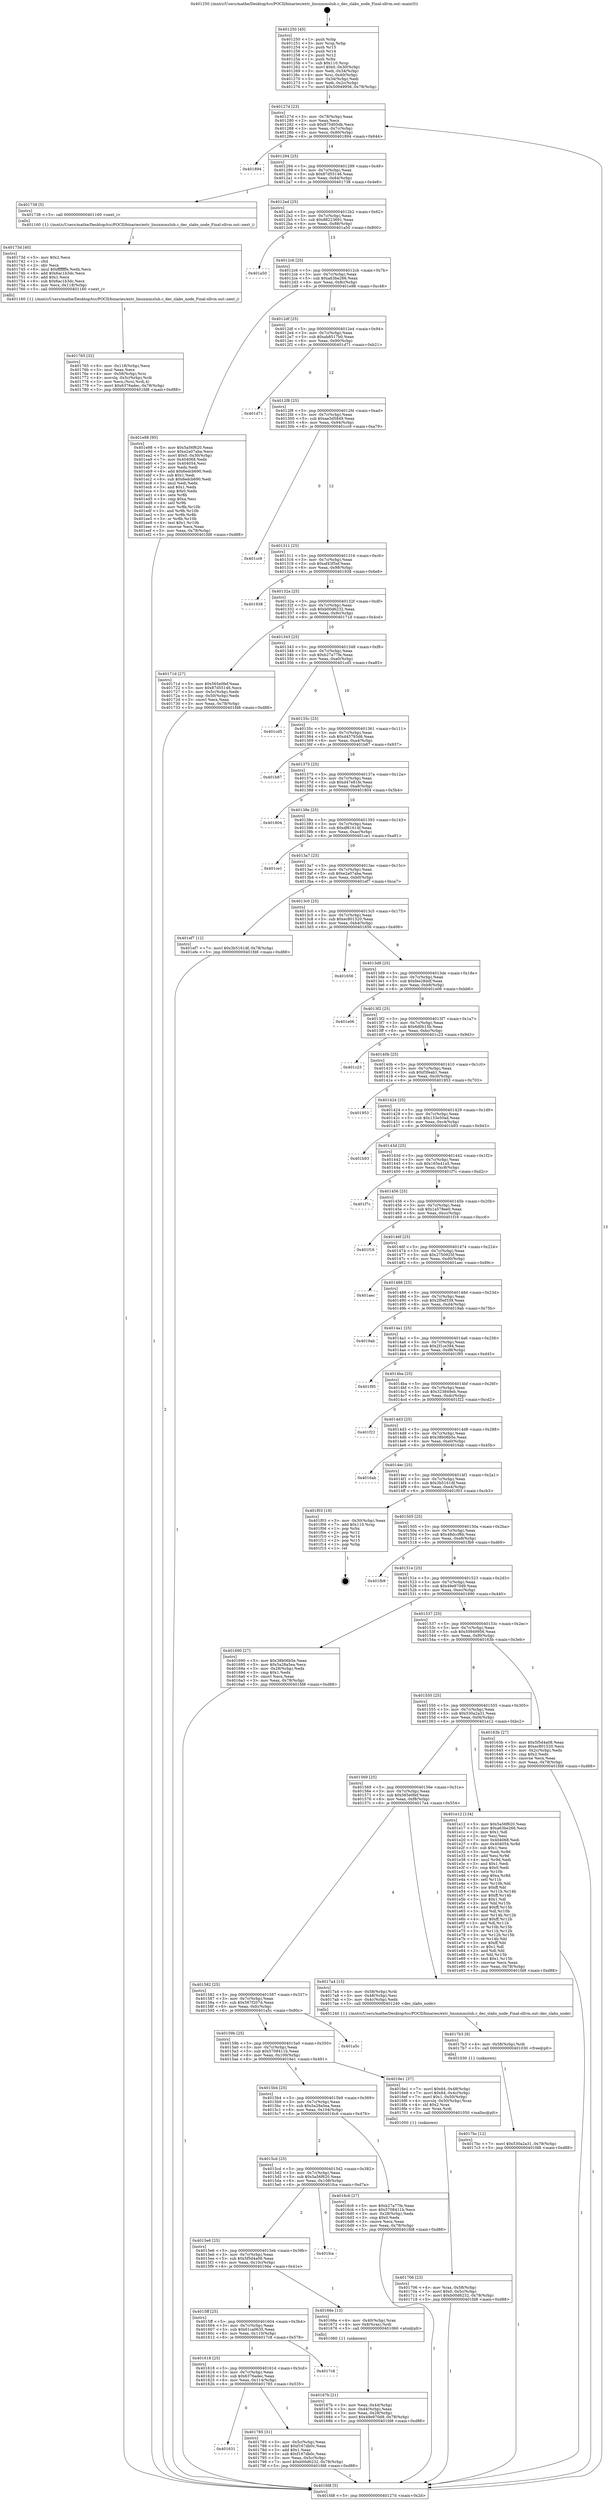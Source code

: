 digraph "0x401250" {
  label = "0x401250 (/mnt/c/Users/mathe/Desktop/tcc/POCII/binaries/extr_linuxmmslub.c_dec_slabs_node_Final-ollvm.out::main(0))"
  labelloc = "t"
  node[shape=record]

  Entry [label="",width=0.3,height=0.3,shape=circle,fillcolor=black,style=filled]
  "0x40127d" [label="{
     0x40127d [23]\l
     | [instrs]\l
     &nbsp;&nbsp;0x40127d \<+3\>: mov -0x78(%rbp),%eax\l
     &nbsp;&nbsp;0x401280 \<+2\>: mov %eax,%ecx\l
     &nbsp;&nbsp;0x401282 \<+6\>: sub $0x875d05db,%ecx\l
     &nbsp;&nbsp;0x401288 \<+3\>: mov %eax,-0x7c(%rbp)\l
     &nbsp;&nbsp;0x40128b \<+3\>: mov %ecx,-0x80(%rbp)\l
     &nbsp;&nbsp;0x40128e \<+6\>: je 0000000000401894 \<main+0x644\>\l
  }"]
  "0x401894" [label="{
     0x401894\l
  }", style=dashed]
  "0x401294" [label="{
     0x401294 [25]\l
     | [instrs]\l
     &nbsp;&nbsp;0x401294 \<+5\>: jmp 0000000000401299 \<main+0x49\>\l
     &nbsp;&nbsp;0x401299 \<+3\>: mov -0x7c(%rbp),%eax\l
     &nbsp;&nbsp;0x40129c \<+5\>: sub $0x87d55146,%eax\l
     &nbsp;&nbsp;0x4012a1 \<+6\>: mov %eax,-0x84(%rbp)\l
     &nbsp;&nbsp;0x4012a7 \<+6\>: je 0000000000401738 \<main+0x4e8\>\l
  }"]
  Exit [label="",width=0.3,height=0.3,shape=circle,fillcolor=black,style=filled,peripheries=2]
  "0x401738" [label="{
     0x401738 [5]\l
     | [instrs]\l
     &nbsp;&nbsp;0x401738 \<+5\>: call 0000000000401160 \<next_i\>\l
     | [calls]\l
     &nbsp;&nbsp;0x401160 \{1\} (/mnt/c/Users/mathe/Desktop/tcc/POCII/binaries/extr_linuxmmslub.c_dec_slabs_node_Final-ollvm.out::next_i)\l
  }"]
  "0x4012ad" [label="{
     0x4012ad [25]\l
     | [instrs]\l
     &nbsp;&nbsp;0x4012ad \<+5\>: jmp 00000000004012b2 \<main+0x62\>\l
     &nbsp;&nbsp;0x4012b2 \<+3\>: mov -0x7c(%rbp),%eax\l
     &nbsp;&nbsp;0x4012b5 \<+5\>: sub $0x88223691,%eax\l
     &nbsp;&nbsp;0x4012ba \<+6\>: mov %eax,-0x88(%rbp)\l
     &nbsp;&nbsp;0x4012c0 \<+6\>: je 0000000000401a50 \<main+0x800\>\l
  }"]
  "0x4017bc" [label="{
     0x4017bc [12]\l
     | [instrs]\l
     &nbsp;&nbsp;0x4017bc \<+7\>: movl $0x530a2a31,-0x78(%rbp)\l
     &nbsp;&nbsp;0x4017c3 \<+5\>: jmp 0000000000401fd8 \<main+0xd88\>\l
  }"]
  "0x401a50" [label="{
     0x401a50\l
  }", style=dashed]
  "0x4012c6" [label="{
     0x4012c6 [25]\l
     | [instrs]\l
     &nbsp;&nbsp;0x4012c6 \<+5\>: jmp 00000000004012cb \<main+0x7b\>\l
     &nbsp;&nbsp;0x4012cb \<+3\>: mov -0x7c(%rbp),%eax\l
     &nbsp;&nbsp;0x4012ce \<+5\>: sub $0xa63be266,%eax\l
     &nbsp;&nbsp;0x4012d3 \<+6\>: mov %eax,-0x8c(%rbp)\l
     &nbsp;&nbsp;0x4012d9 \<+6\>: je 0000000000401e98 \<main+0xc48\>\l
  }"]
  "0x4017b3" [label="{
     0x4017b3 [9]\l
     | [instrs]\l
     &nbsp;&nbsp;0x4017b3 \<+4\>: mov -0x58(%rbp),%rdi\l
     &nbsp;&nbsp;0x4017b7 \<+5\>: call 0000000000401030 \<free@plt\>\l
     | [calls]\l
     &nbsp;&nbsp;0x401030 \{1\} (unknown)\l
  }"]
  "0x401e98" [label="{
     0x401e98 [95]\l
     | [instrs]\l
     &nbsp;&nbsp;0x401e98 \<+5\>: mov $0x5a56f620,%eax\l
     &nbsp;&nbsp;0x401e9d \<+5\>: mov $0xe2a07aba,%ecx\l
     &nbsp;&nbsp;0x401ea2 \<+7\>: movl $0x0,-0x30(%rbp)\l
     &nbsp;&nbsp;0x401ea9 \<+7\>: mov 0x404068,%edx\l
     &nbsp;&nbsp;0x401eb0 \<+7\>: mov 0x404054,%esi\l
     &nbsp;&nbsp;0x401eb7 \<+2\>: mov %edx,%edi\l
     &nbsp;&nbsp;0x401eb9 \<+6\>: add $0x6edcb690,%edi\l
     &nbsp;&nbsp;0x401ebf \<+3\>: sub $0x1,%edi\l
     &nbsp;&nbsp;0x401ec2 \<+6\>: sub $0x6edcb690,%edi\l
     &nbsp;&nbsp;0x401ec8 \<+3\>: imul %edi,%edx\l
     &nbsp;&nbsp;0x401ecb \<+3\>: and $0x1,%edx\l
     &nbsp;&nbsp;0x401ece \<+3\>: cmp $0x0,%edx\l
     &nbsp;&nbsp;0x401ed1 \<+4\>: sete %r8b\l
     &nbsp;&nbsp;0x401ed5 \<+3\>: cmp $0xa,%esi\l
     &nbsp;&nbsp;0x401ed8 \<+4\>: setl %r9b\l
     &nbsp;&nbsp;0x401edc \<+3\>: mov %r8b,%r10b\l
     &nbsp;&nbsp;0x401edf \<+3\>: and %r9b,%r10b\l
     &nbsp;&nbsp;0x401ee2 \<+3\>: xor %r9b,%r8b\l
     &nbsp;&nbsp;0x401ee5 \<+3\>: or %r8b,%r10b\l
     &nbsp;&nbsp;0x401ee8 \<+4\>: test $0x1,%r10b\l
     &nbsp;&nbsp;0x401eec \<+3\>: cmovne %ecx,%eax\l
     &nbsp;&nbsp;0x401eef \<+3\>: mov %eax,-0x78(%rbp)\l
     &nbsp;&nbsp;0x401ef2 \<+5\>: jmp 0000000000401fd8 \<main+0xd88\>\l
  }"]
  "0x4012df" [label="{
     0x4012df [25]\l
     | [instrs]\l
     &nbsp;&nbsp;0x4012df \<+5\>: jmp 00000000004012e4 \<main+0x94\>\l
     &nbsp;&nbsp;0x4012e4 \<+3\>: mov -0x7c(%rbp),%eax\l
     &nbsp;&nbsp;0x4012e7 \<+5\>: sub $0xab8517b0,%eax\l
     &nbsp;&nbsp;0x4012ec \<+6\>: mov %eax,-0x90(%rbp)\l
     &nbsp;&nbsp;0x4012f2 \<+6\>: je 0000000000401d71 \<main+0xb21\>\l
  }"]
  "0x401631" [label="{
     0x401631\l
  }", style=dashed]
  "0x401d71" [label="{
     0x401d71\l
  }", style=dashed]
  "0x4012f8" [label="{
     0x4012f8 [25]\l
     | [instrs]\l
     &nbsp;&nbsp;0x4012f8 \<+5\>: jmp 00000000004012fd \<main+0xad\>\l
     &nbsp;&nbsp;0x4012fd \<+3\>: mov -0x7c(%rbp),%eax\l
     &nbsp;&nbsp;0x401300 \<+5\>: sub $0xae3d5849,%eax\l
     &nbsp;&nbsp;0x401305 \<+6\>: mov %eax,-0x94(%rbp)\l
     &nbsp;&nbsp;0x40130b \<+6\>: je 0000000000401cc9 \<main+0xa79\>\l
  }"]
  "0x401785" [label="{
     0x401785 [31]\l
     | [instrs]\l
     &nbsp;&nbsp;0x401785 \<+3\>: mov -0x5c(%rbp),%eax\l
     &nbsp;&nbsp;0x401788 \<+5\>: add $0xf167db0c,%eax\l
     &nbsp;&nbsp;0x40178d \<+3\>: add $0x1,%eax\l
     &nbsp;&nbsp;0x401790 \<+5\>: sub $0xf167db0c,%eax\l
     &nbsp;&nbsp;0x401795 \<+3\>: mov %eax,-0x5c(%rbp)\l
     &nbsp;&nbsp;0x401798 \<+7\>: movl $0xb00d6232,-0x78(%rbp)\l
     &nbsp;&nbsp;0x40179f \<+5\>: jmp 0000000000401fd8 \<main+0xd88\>\l
  }"]
  "0x401cc9" [label="{
     0x401cc9\l
  }", style=dashed]
  "0x401311" [label="{
     0x401311 [25]\l
     | [instrs]\l
     &nbsp;&nbsp;0x401311 \<+5\>: jmp 0000000000401316 \<main+0xc6\>\l
     &nbsp;&nbsp;0x401316 \<+3\>: mov -0x7c(%rbp),%eax\l
     &nbsp;&nbsp;0x401319 \<+5\>: sub $0xaf43f5ef,%eax\l
     &nbsp;&nbsp;0x40131e \<+6\>: mov %eax,-0x98(%rbp)\l
     &nbsp;&nbsp;0x401324 \<+6\>: je 0000000000401938 \<main+0x6e8\>\l
  }"]
  "0x401618" [label="{
     0x401618 [25]\l
     | [instrs]\l
     &nbsp;&nbsp;0x401618 \<+5\>: jmp 000000000040161d \<main+0x3cd\>\l
     &nbsp;&nbsp;0x40161d \<+3\>: mov -0x7c(%rbp),%eax\l
     &nbsp;&nbsp;0x401620 \<+5\>: sub $0x6376adec,%eax\l
     &nbsp;&nbsp;0x401625 \<+6\>: mov %eax,-0x114(%rbp)\l
     &nbsp;&nbsp;0x40162b \<+6\>: je 0000000000401785 \<main+0x535\>\l
  }"]
  "0x401938" [label="{
     0x401938\l
  }", style=dashed]
  "0x40132a" [label="{
     0x40132a [25]\l
     | [instrs]\l
     &nbsp;&nbsp;0x40132a \<+5\>: jmp 000000000040132f \<main+0xdf\>\l
     &nbsp;&nbsp;0x40132f \<+3\>: mov -0x7c(%rbp),%eax\l
     &nbsp;&nbsp;0x401332 \<+5\>: sub $0xb00d6232,%eax\l
     &nbsp;&nbsp;0x401337 \<+6\>: mov %eax,-0x9c(%rbp)\l
     &nbsp;&nbsp;0x40133d \<+6\>: je 000000000040171d \<main+0x4cd\>\l
  }"]
  "0x4017c8" [label="{
     0x4017c8\l
  }", style=dashed]
  "0x40171d" [label="{
     0x40171d [27]\l
     | [instrs]\l
     &nbsp;&nbsp;0x40171d \<+5\>: mov $0x565e0fef,%eax\l
     &nbsp;&nbsp;0x401722 \<+5\>: mov $0x87d55146,%ecx\l
     &nbsp;&nbsp;0x401727 \<+3\>: mov -0x5c(%rbp),%edx\l
     &nbsp;&nbsp;0x40172a \<+3\>: cmp -0x50(%rbp),%edx\l
     &nbsp;&nbsp;0x40172d \<+3\>: cmovl %ecx,%eax\l
     &nbsp;&nbsp;0x401730 \<+3\>: mov %eax,-0x78(%rbp)\l
     &nbsp;&nbsp;0x401733 \<+5\>: jmp 0000000000401fd8 \<main+0xd88\>\l
  }"]
  "0x401343" [label="{
     0x401343 [25]\l
     | [instrs]\l
     &nbsp;&nbsp;0x401343 \<+5\>: jmp 0000000000401348 \<main+0xf8\>\l
     &nbsp;&nbsp;0x401348 \<+3\>: mov -0x7c(%rbp),%eax\l
     &nbsp;&nbsp;0x40134b \<+5\>: sub $0xb27a77fe,%eax\l
     &nbsp;&nbsp;0x401350 \<+6\>: mov %eax,-0xa0(%rbp)\l
     &nbsp;&nbsp;0x401356 \<+6\>: je 0000000000401cd5 \<main+0xa85\>\l
  }"]
  "0x401765" [label="{
     0x401765 [32]\l
     | [instrs]\l
     &nbsp;&nbsp;0x401765 \<+6\>: mov -0x118(%rbp),%ecx\l
     &nbsp;&nbsp;0x40176b \<+3\>: imul %eax,%ecx\l
     &nbsp;&nbsp;0x40176e \<+4\>: mov -0x58(%rbp),%rsi\l
     &nbsp;&nbsp;0x401772 \<+4\>: movslq -0x5c(%rbp),%rdi\l
     &nbsp;&nbsp;0x401776 \<+3\>: mov %ecx,(%rsi,%rdi,4)\l
     &nbsp;&nbsp;0x401779 \<+7\>: movl $0x6376adec,-0x78(%rbp)\l
     &nbsp;&nbsp;0x401780 \<+5\>: jmp 0000000000401fd8 \<main+0xd88\>\l
  }"]
  "0x401cd5" [label="{
     0x401cd5\l
  }", style=dashed]
  "0x40135c" [label="{
     0x40135c [25]\l
     | [instrs]\l
     &nbsp;&nbsp;0x40135c \<+5\>: jmp 0000000000401361 \<main+0x111\>\l
     &nbsp;&nbsp;0x401361 \<+3\>: mov -0x7c(%rbp),%eax\l
     &nbsp;&nbsp;0x401364 \<+5\>: sub $0xd45793d6,%eax\l
     &nbsp;&nbsp;0x401369 \<+6\>: mov %eax,-0xa4(%rbp)\l
     &nbsp;&nbsp;0x40136f \<+6\>: je 0000000000401b87 \<main+0x937\>\l
  }"]
  "0x40173d" [label="{
     0x40173d [40]\l
     | [instrs]\l
     &nbsp;&nbsp;0x40173d \<+5\>: mov $0x2,%ecx\l
     &nbsp;&nbsp;0x401742 \<+1\>: cltd\l
     &nbsp;&nbsp;0x401743 \<+2\>: idiv %ecx\l
     &nbsp;&nbsp;0x401745 \<+6\>: imul $0xfffffffe,%edx,%ecx\l
     &nbsp;&nbsp;0x40174b \<+6\>: add $0x6ac1b3dc,%ecx\l
     &nbsp;&nbsp;0x401751 \<+3\>: add $0x1,%ecx\l
     &nbsp;&nbsp;0x401754 \<+6\>: sub $0x6ac1b3dc,%ecx\l
     &nbsp;&nbsp;0x40175a \<+6\>: mov %ecx,-0x118(%rbp)\l
     &nbsp;&nbsp;0x401760 \<+5\>: call 0000000000401160 \<next_i\>\l
     | [calls]\l
     &nbsp;&nbsp;0x401160 \{1\} (/mnt/c/Users/mathe/Desktop/tcc/POCII/binaries/extr_linuxmmslub.c_dec_slabs_node_Final-ollvm.out::next_i)\l
  }"]
  "0x401b87" [label="{
     0x401b87\l
  }", style=dashed]
  "0x401375" [label="{
     0x401375 [25]\l
     | [instrs]\l
     &nbsp;&nbsp;0x401375 \<+5\>: jmp 000000000040137a \<main+0x12a\>\l
     &nbsp;&nbsp;0x40137a \<+3\>: mov -0x7c(%rbp),%eax\l
     &nbsp;&nbsp;0x40137d \<+5\>: sub $0xd47e81fe,%eax\l
     &nbsp;&nbsp;0x401382 \<+6\>: mov %eax,-0xa8(%rbp)\l
     &nbsp;&nbsp;0x401388 \<+6\>: je 0000000000401804 \<main+0x5b4\>\l
  }"]
  "0x401706" [label="{
     0x401706 [23]\l
     | [instrs]\l
     &nbsp;&nbsp;0x401706 \<+4\>: mov %rax,-0x58(%rbp)\l
     &nbsp;&nbsp;0x40170a \<+7\>: movl $0x0,-0x5c(%rbp)\l
     &nbsp;&nbsp;0x401711 \<+7\>: movl $0xb00d6232,-0x78(%rbp)\l
     &nbsp;&nbsp;0x401718 \<+5\>: jmp 0000000000401fd8 \<main+0xd88\>\l
  }"]
  "0x401804" [label="{
     0x401804\l
  }", style=dashed]
  "0x40138e" [label="{
     0x40138e [25]\l
     | [instrs]\l
     &nbsp;&nbsp;0x40138e \<+5\>: jmp 0000000000401393 \<main+0x143\>\l
     &nbsp;&nbsp;0x401393 \<+3\>: mov -0x7c(%rbp),%eax\l
     &nbsp;&nbsp;0x401396 \<+5\>: sub $0xdf61614f,%eax\l
     &nbsp;&nbsp;0x40139b \<+6\>: mov %eax,-0xac(%rbp)\l
     &nbsp;&nbsp;0x4013a1 \<+6\>: je 0000000000401ce1 \<main+0xa91\>\l
  }"]
  "0x40167b" [label="{
     0x40167b [21]\l
     | [instrs]\l
     &nbsp;&nbsp;0x40167b \<+3\>: mov %eax,-0x44(%rbp)\l
     &nbsp;&nbsp;0x40167e \<+3\>: mov -0x44(%rbp),%eax\l
     &nbsp;&nbsp;0x401681 \<+3\>: mov %eax,-0x28(%rbp)\l
     &nbsp;&nbsp;0x401684 \<+7\>: movl $0x49e970d9,-0x78(%rbp)\l
     &nbsp;&nbsp;0x40168b \<+5\>: jmp 0000000000401fd8 \<main+0xd88\>\l
  }"]
  "0x401ce1" [label="{
     0x401ce1\l
  }", style=dashed]
  "0x4013a7" [label="{
     0x4013a7 [25]\l
     | [instrs]\l
     &nbsp;&nbsp;0x4013a7 \<+5\>: jmp 00000000004013ac \<main+0x15c\>\l
     &nbsp;&nbsp;0x4013ac \<+3\>: mov -0x7c(%rbp),%eax\l
     &nbsp;&nbsp;0x4013af \<+5\>: sub $0xe2a07aba,%eax\l
     &nbsp;&nbsp;0x4013b4 \<+6\>: mov %eax,-0xb0(%rbp)\l
     &nbsp;&nbsp;0x4013ba \<+6\>: je 0000000000401ef7 \<main+0xca7\>\l
  }"]
  "0x4015ff" [label="{
     0x4015ff [25]\l
     | [instrs]\l
     &nbsp;&nbsp;0x4015ff \<+5\>: jmp 0000000000401604 \<main+0x3b4\>\l
     &nbsp;&nbsp;0x401604 \<+3\>: mov -0x7c(%rbp),%eax\l
     &nbsp;&nbsp;0x401607 \<+5\>: sub $0x61ca0635,%eax\l
     &nbsp;&nbsp;0x40160c \<+6\>: mov %eax,-0x110(%rbp)\l
     &nbsp;&nbsp;0x401612 \<+6\>: je 00000000004017c8 \<main+0x578\>\l
  }"]
  "0x401ef7" [label="{
     0x401ef7 [12]\l
     | [instrs]\l
     &nbsp;&nbsp;0x401ef7 \<+7\>: movl $0x3b5161df,-0x78(%rbp)\l
     &nbsp;&nbsp;0x401efe \<+5\>: jmp 0000000000401fd8 \<main+0xd88\>\l
  }"]
  "0x4013c0" [label="{
     0x4013c0 [25]\l
     | [instrs]\l
     &nbsp;&nbsp;0x4013c0 \<+5\>: jmp 00000000004013c5 \<main+0x175\>\l
     &nbsp;&nbsp;0x4013c5 \<+3\>: mov -0x7c(%rbp),%eax\l
     &nbsp;&nbsp;0x4013c8 \<+5\>: sub $0xec801520,%eax\l
     &nbsp;&nbsp;0x4013cd \<+6\>: mov %eax,-0xb4(%rbp)\l
     &nbsp;&nbsp;0x4013d3 \<+6\>: je 0000000000401656 \<main+0x406\>\l
  }"]
  "0x40166e" [label="{
     0x40166e [13]\l
     | [instrs]\l
     &nbsp;&nbsp;0x40166e \<+4\>: mov -0x40(%rbp),%rax\l
     &nbsp;&nbsp;0x401672 \<+4\>: mov 0x8(%rax),%rdi\l
     &nbsp;&nbsp;0x401676 \<+5\>: call 0000000000401060 \<atoi@plt\>\l
     | [calls]\l
     &nbsp;&nbsp;0x401060 \{1\} (unknown)\l
  }"]
  "0x401656" [label="{
     0x401656\l
  }", style=dashed]
  "0x4013d9" [label="{
     0x4013d9 [25]\l
     | [instrs]\l
     &nbsp;&nbsp;0x4013d9 \<+5\>: jmp 00000000004013de \<main+0x18e\>\l
     &nbsp;&nbsp;0x4013de \<+3\>: mov -0x7c(%rbp),%eax\l
     &nbsp;&nbsp;0x4013e1 \<+5\>: sub $0xfee28ddf,%eax\l
     &nbsp;&nbsp;0x4013e6 \<+6\>: mov %eax,-0xb8(%rbp)\l
     &nbsp;&nbsp;0x4013ec \<+6\>: je 0000000000401e06 \<main+0xbb6\>\l
  }"]
  "0x4015e6" [label="{
     0x4015e6 [25]\l
     | [instrs]\l
     &nbsp;&nbsp;0x4015e6 \<+5\>: jmp 00000000004015eb \<main+0x39b\>\l
     &nbsp;&nbsp;0x4015eb \<+3\>: mov -0x7c(%rbp),%eax\l
     &nbsp;&nbsp;0x4015ee \<+5\>: sub $0x5f5d4a08,%eax\l
     &nbsp;&nbsp;0x4015f3 \<+6\>: mov %eax,-0x10c(%rbp)\l
     &nbsp;&nbsp;0x4015f9 \<+6\>: je 000000000040166e \<main+0x41e\>\l
  }"]
  "0x401e06" [label="{
     0x401e06\l
  }", style=dashed]
  "0x4013f2" [label="{
     0x4013f2 [25]\l
     | [instrs]\l
     &nbsp;&nbsp;0x4013f2 \<+5\>: jmp 00000000004013f7 \<main+0x1a7\>\l
     &nbsp;&nbsp;0x4013f7 \<+3\>: mov -0x7c(%rbp),%eax\l
     &nbsp;&nbsp;0x4013fa \<+5\>: sub $0x6d0b15b,%eax\l
     &nbsp;&nbsp;0x4013ff \<+6\>: mov %eax,-0xbc(%rbp)\l
     &nbsp;&nbsp;0x401405 \<+6\>: je 0000000000401c23 \<main+0x9d3\>\l
  }"]
  "0x401fca" [label="{
     0x401fca\l
  }", style=dashed]
  "0x401c23" [label="{
     0x401c23\l
  }", style=dashed]
  "0x40140b" [label="{
     0x40140b [25]\l
     | [instrs]\l
     &nbsp;&nbsp;0x40140b \<+5\>: jmp 0000000000401410 \<main+0x1c0\>\l
     &nbsp;&nbsp;0x401410 \<+3\>: mov -0x7c(%rbp),%eax\l
     &nbsp;&nbsp;0x401413 \<+5\>: sub $0xf3feab1,%eax\l
     &nbsp;&nbsp;0x401418 \<+6\>: mov %eax,-0xc0(%rbp)\l
     &nbsp;&nbsp;0x40141e \<+6\>: je 0000000000401953 \<main+0x703\>\l
  }"]
  "0x4015cd" [label="{
     0x4015cd [25]\l
     | [instrs]\l
     &nbsp;&nbsp;0x4015cd \<+5\>: jmp 00000000004015d2 \<main+0x382\>\l
     &nbsp;&nbsp;0x4015d2 \<+3\>: mov -0x7c(%rbp),%eax\l
     &nbsp;&nbsp;0x4015d5 \<+5\>: sub $0x5a56f620,%eax\l
     &nbsp;&nbsp;0x4015da \<+6\>: mov %eax,-0x108(%rbp)\l
     &nbsp;&nbsp;0x4015e0 \<+6\>: je 0000000000401fca \<main+0xd7a\>\l
  }"]
  "0x401953" [label="{
     0x401953\l
  }", style=dashed]
  "0x401424" [label="{
     0x401424 [25]\l
     | [instrs]\l
     &nbsp;&nbsp;0x401424 \<+5\>: jmp 0000000000401429 \<main+0x1d9\>\l
     &nbsp;&nbsp;0x401429 \<+3\>: mov -0x7c(%rbp),%eax\l
     &nbsp;&nbsp;0x40142c \<+5\>: sub $0x133e50ad,%eax\l
     &nbsp;&nbsp;0x401431 \<+6\>: mov %eax,-0xc4(%rbp)\l
     &nbsp;&nbsp;0x401437 \<+6\>: je 0000000000401b93 \<main+0x943\>\l
  }"]
  "0x4016c6" [label="{
     0x4016c6 [27]\l
     | [instrs]\l
     &nbsp;&nbsp;0x4016c6 \<+5\>: mov $0xb27a77fe,%eax\l
     &nbsp;&nbsp;0x4016cb \<+5\>: mov $0x5708411b,%ecx\l
     &nbsp;&nbsp;0x4016d0 \<+3\>: mov -0x28(%rbp),%edx\l
     &nbsp;&nbsp;0x4016d3 \<+3\>: cmp $0x0,%edx\l
     &nbsp;&nbsp;0x4016d6 \<+3\>: cmove %ecx,%eax\l
     &nbsp;&nbsp;0x4016d9 \<+3\>: mov %eax,-0x78(%rbp)\l
     &nbsp;&nbsp;0x4016dc \<+5\>: jmp 0000000000401fd8 \<main+0xd88\>\l
  }"]
  "0x401b93" [label="{
     0x401b93\l
  }", style=dashed]
  "0x40143d" [label="{
     0x40143d [25]\l
     | [instrs]\l
     &nbsp;&nbsp;0x40143d \<+5\>: jmp 0000000000401442 \<main+0x1f2\>\l
     &nbsp;&nbsp;0x401442 \<+3\>: mov -0x7c(%rbp),%eax\l
     &nbsp;&nbsp;0x401445 \<+5\>: sub $0x165e41a5,%eax\l
     &nbsp;&nbsp;0x40144a \<+6\>: mov %eax,-0xc8(%rbp)\l
     &nbsp;&nbsp;0x401450 \<+6\>: je 0000000000401f7c \<main+0xd2c\>\l
  }"]
  "0x4015b4" [label="{
     0x4015b4 [25]\l
     | [instrs]\l
     &nbsp;&nbsp;0x4015b4 \<+5\>: jmp 00000000004015b9 \<main+0x369\>\l
     &nbsp;&nbsp;0x4015b9 \<+3\>: mov -0x7c(%rbp),%eax\l
     &nbsp;&nbsp;0x4015bc \<+5\>: sub $0x5a28a5ea,%eax\l
     &nbsp;&nbsp;0x4015c1 \<+6\>: mov %eax,-0x104(%rbp)\l
     &nbsp;&nbsp;0x4015c7 \<+6\>: je 00000000004016c6 \<main+0x476\>\l
  }"]
  "0x401f7c" [label="{
     0x401f7c\l
  }", style=dashed]
  "0x401456" [label="{
     0x401456 [25]\l
     | [instrs]\l
     &nbsp;&nbsp;0x401456 \<+5\>: jmp 000000000040145b \<main+0x20b\>\l
     &nbsp;&nbsp;0x40145b \<+3\>: mov -0x7c(%rbp),%eax\l
     &nbsp;&nbsp;0x40145e \<+5\>: sub $0x1a578ee0,%eax\l
     &nbsp;&nbsp;0x401463 \<+6\>: mov %eax,-0xcc(%rbp)\l
     &nbsp;&nbsp;0x401469 \<+6\>: je 0000000000401f16 \<main+0xcc6\>\l
  }"]
  "0x4016e1" [label="{
     0x4016e1 [37]\l
     | [instrs]\l
     &nbsp;&nbsp;0x4016e1 \<+7\>: movl $0x64,-0x48(%rbp)\l
     &nbsp;&nbsp;0x4016e8 \<+7\>: movl $0x64,-0x4c(%rbp)\l
     &nbsp;&nbsp;0x4016ef \<+7\>: movl $0x1,-0x50(%rbp)\l
     &nbsp;&nbsp;0x4016f6 \<+4\>: movslq -0x50(%rbp),%rax\l
     &nbsp;&nbsp;0x4016fa \<+4\>: shl $0x2,%rax\l
     &nbsp;&nbsp;0x4016fe \<+3\>: mov %rax,%rdi\l
     &nbsp;&nbsp;0x401701 \<+5\>: call 0000000000401050 \<malloc@plt\>\l
     | [calls]\l
     &nbsp;&nbsp;0x401050 \{1\} (unknown)\l
  }"]
  "0x401f16" [label="{
     0x401f16\l
  }", style=dashed]
  "0x40146f" [label="{
     0x40146f [25]\l
     | [instrs]\l
     &nbsp;&nbsp;0x40146f \<+5\>: jmp 0000000000401474 \<main+0x224\>\l
     &nbsp;&nbsp;0x401474 \<+3\>: mov -0x7c(%rbp),%eax\l
     &nbsp;&nbsp;0x401477 \<+5\>: sub $0x2750925f,%eax\l
     &nbsp;&nbsp;0x40147c \<+6\>: mov %eax,-0xd0(%rbp)\l
     &nbsp;&nbsp;0x401482 \<+6\>: je 0000000000401aec \<main+0x89c\>\l
  }"]
  "0x40159b" [label="{
     0x40159b [25]\l
     | [instrs]\l
     &nbsp;&nbsp;0x40159b \<+5\>: jmp 00000000004015a0 \<main+0x350\>\l
     &nbsp;&nbsp;0x4015a0 \<+3\>: mov -0x7c(%rbp),%eax\l
     &nbsp;&nbsp;0x4015a3 \<+5\>: sub $0x5708411b,%eax\l
     &nbsp;&nbsp;0x4015a8 \<+6\>: mov %eax,-0x100(%rbp)\l
     &nbsp;&nbsp;0x4015ae \<+6\>: je 00000000004016e1 \<main+0x491\>\l
  }"]
  "0x401aec" [label="{
     0x401aec\l
  }", style=dashed]
  "0x401488" [label="{
     0x401488 [25]\l
     | [instrs]\l
     &nbsp;&nbsp;0x401488 \<+5\>: jmp 000000000040148d \<main+0x23d\>\l
     &nbsp;&nbsp;0x40148d \<+3\>: mov -0x7c(%rbp),%eax\l
     &nbsp;&nbsp;0x401490 \<+5\>: sub $0x2f0ef339,%eax\l
     &nbsp;&nbsp;0x401495 \<+6\>: mov %eax,-0xd4(%rbp)\l
     &nbsp;&nbsp;0x40149b \<+6\>: je 00000000004019ab \<main+0x75b\>\l
  }"]
  "0x401a5c" [label="{
     0x401a5c\l
  }", style=dashed]
  "0x4019ab" [label="{
     0x4019ab\l
  }", style=dashed]
  "0x4014a1" [label="{
     0x4014a1 [25]\l
     | [instrs]\l
     &nbsp;&nbsp;0x4014a1 \<+5\>: jmp 00000000004014a6 \<main+0x256\>\l
     &nbsp;&nbsp;0x4014a6 \<+3\>: mov -0x7c(%rbp),%eax\l
     &nbsp;&nbsp;0x4014a9 \<+5\>: sub $0x2f1ce394,%eax\l
     &nbsp;&nbsp;0x4014ae \<+6\>: mov %eax,-0xd8(%rbp)\l
     &nbsp;&nbsp;0x4014b4 \<+6\>: je 0000000000401f95 \<main+0xd45\>\l
  }"]
  "0x401582" [label="{
     0x401582 [25]\l
     | [instrs]\l
     &nbsp;&nbsp;0x401582 \<+5\>: jmp 0000000000401587 \<main+0x337\>\l
     &nbsp;&nbsp;0x401587 \<+3\>: mov -0x7c(%rbp),%eax\l
     &nbsp;&nbsp;0x40158a \<+5\>: sub $0x567f207d,%eax\l
     &nbsp;&nbsp;0x40158f \<+6\>: mov %eax,-0xfc(%rbp)\l
     &nbsp;&nbsp;0x401595 \<+6\>: je 0000000000401a5c \<main+0x80c\>\l
  }"]
  "0x401f95" [label="{
     0x401f95\l
  }", style=dashed]
  "0x4014ba" [label="{
     0x4014ba [25]\l
     | [instrs]\l
     &nbsp;&nbsp;0x4014ba \<+5\>: jmp 00000000004014bf \<main+0x26f\>\l
     &nbsp;&nbsp;0x4014bf \<+3\>: mov -0x7c(%rbp),%eax\l
     &nbsp;&nbsp;0x4014c2 \<+5\>: sub $0x323849eb,%eax\l
     &nbsp;&nbsp;0x4014c7 \<+6\>: mov %eax,-0xdc(%rbp)\l
     &nbsp;&nbsp;0x4014cd \<+6\>: je 0000000000401f22 \<main+0xcd2\>\l
  }"]
  "0x4017a4" [label="{
     0x4017a4 [15]\l
     | [instrs]\l
     &nbsp;&nbsp;0x4017a4 \<+4\>: mov -0x58(%rbp),%rdi\l
     &nbsp;&nbsp;0x4017a8 \<+3\>: mov -0x48(%rbp),%esi\l
     &nbsp;&nbsp;0x4017ab \<+3\>: mov -0x4c(%rbp),%edx\l
     &nbsp;&nbsp;0x4017ae \<+5\>: call 0000000000401240 \<dec_slabs_node\>\l
     | [calls]\l
     &nbsp;&nbsp;0x401240 \{1\} (/mnt/c/Users/mathe/Desktop/tcc/POCII/binaries/extr_linuxmmslub.c_dec_slabs_node_Final-ollvm.out::dec_slabs_node)\l
  }"]
  "0x401f22" [label="{
     0x401f22\l
  }", style=dashed]
  "0x4014d3" [label="{
     0x4014d3 [25]\l
     | [instrs]\l
     &nbsp;&nbsp;0x4014d3 \<+5\>: jmp 00000000004014d8 \<main+0x288\>\l
     &nbsp;&nbsp;0x4014d8 \<+3\>: mov -0x7c(%rbp),%eax\l
     &nbsp;&nbsp;0x4014db \<+5\>: sub $0x38b06b5e,%eax\l
     &nbsp;&nbsp;0x4014e0 \<+6\>: mov %eax,-0xe0(%rbp)\l
     &nbsp;&nbsp;0x4014e6 \<+6\>: je 00000000004016ab \<main+0x45b\>\l
  }"]
  "0x401569" [label="{
     0x401569 [25]\l
     | [instrs]\l
     &nbsp;&nbsp;0x401569 \<+5\>: jmp 000000000040156e \<main+0x31e\>\l
     &nbsp;&nbsp;0x40156e \<+3\>: mov -0x7c(%rbp),%eax\l
     &nbsp;&nbsp;0x401571 \<+5\>: sub $0x565e0fef,%eax\l
     &nbsp;&nbsp;0x401576 \<+6\>: mov %eax,-0xf8(%rbp)\l
     &nbsp;&nbsp;0x40157c \<+6\>: je 00000000004017a4 \<main+0x554\>\l
  }"]
  "0x4016ab" [label="{
     0x4016ab\l
  }", style=dashed]
  "0x4014ec" [label="{
     0x4014ec [25]\l
     | [instrs]\l
     &nbsp;&nbsp;0x4014ec \<+5\>: jmp 00000000004014f1 \<main+0x2a1\>\l
     &nbsp;&nbsp;0x4014f1 \<+3\>: mov -0x7c(%rbp),%eax\l
     &nbsp;&nbsp;0x4014f4 \<+5\>: sub $0x3b5161df,%eax\l
     &nbsp;&nbsp;0x4014f9 \<+6\>: mov %eax,-0xe4(%rbp)\l
     &nbsp;&nbsp;0x4014ff \<+6\>: je 0000000000401f03 \<main+0xcb3\>\l
  }"]
  "0x401e12" [label="{
     0x401e12 [134]\l
     | [instrs]\l
     &nbsp;&nbsp;0x401e12 \<+5\>: mov $0x5a56f620,%eax\l
     &nbsp;&nbsp;0x401e17 \<+5\>: mov $0xa63be266,%ecx\l
     &nbsp;&nbsp;0x401e1c \<+2\>: mov $0x1,%dl\l
     &nbsp;&nbsp;0x401e1e \<+2\>: xor %esi,%esi\l
     &nbsp;&nbsp;0x401e20 \<+7\>: mov 0x404068,%edi\l
     &nbsp;&nbsp;0x401e27 \<+8\>: mov 0x404054,%r8d\l
     &nbsp;&nbsp;0x401e2f \<+3\>: sub $0x1,%esi\l
     &nbsp;&nbsp;0x401e32 \<+3\>: mov %edi,%r9d\l
     &nbsp;&nbsp;0x401e35 \<+3\>: add %esi,%r9d\l
     &nbsp;&nbsp;0x401e38 \<+4\>: imul %r9d,%edi\l
     &nbsp;&nbsp;0x401e3c \<+3\>: and $0x1,%edi\l
     &nbsp;&nbsp;0x401e3f \<+3\>: cmp $0x0,%edi\l
     &nbsp;&nbsp;0x401e42 \<+4\>: sete %r10b\l
     &nbsp;&nbsp;0x401e46 \<+4\>: cmp $0xa,%r8d\l
     &nbsp;&nbsp;0x401e4a \<+4\>: setl %r11b\l
     &nbsp;&nbsp;0x401e4e \<+3\>: mov %r10b,%bl\l
     &nbsp;&nbsp;0x401e51 \<+3\>: xor $0xff,%bl\l
     &nbsp;&nbsp;0x401e54 \<+3\>: mov %r11b,%r14b\l
     &nbsp;&nbsp;0x401e57 \<+4\>: xor $0xff,%r14b\l
     &nbsp;&nbsp;0x401e5b \<+3\>: xor $0x1,%dl\l
     &nbsp;&nbsp;0x401e5e \<+3\>: mov %bl,%r15b\l
     &nbsp;&nbsp;0x401e61 \<+4\>: and $0xff,%r15b\l
     &nbsp;&nbsp;0x401e65 \<+3\>: and %dl,%r10b\l
     &nbsp;&nbsp;0x401e68 \<+3\>: mov %r14b,%r12b\l
     &nbsp;&nbsp;0x401e6b \<+4\>: and $0xff,%r12b\l
     &nbsp;&nbsp;0x401e6f \<+3\>: and %dl,%r11b\l
     &nbsp;&nbsp;0x401e72 \<+3\>: or %r10b,%r15b\l
     &nbsp;&nbsp;0x401e75 \<+3\>: or %r11b,%r12b\l
     &nbsp;&nbsp;0x401e78 \<+3\>: xor %r12b,%r15b\l
     &nbsp;&nbsp;0x401e7b \<+3\>: or %r14b,%bl\l
     &nbsp;&nbsp;0x401e7e \<+3\>: xor $0xff,%bl\l
     &nbsp;&nbsp;0x401e81 \<+3\>: or $0x1,%dl\l
     &nbsp;&nbsp;0x401e84 \<+2\>: and %dl,%bl\l
     &nbsp;&nbsp;0x401e86 \<+3\>: or %bl,%r15b\l
     &nbsp;&nbsp;0x401e89 \<+4\>: test $0x1,%r15b\l
     &nbsp;&nbsp;0x401e8d \<+3\>: cmovne %ecx,%eax\l
     &nbsp;&nbsp;0x401e90 \<+3\>: mov %eax,-0x78(%rbp)\l
     &nbsp;&nbsp;0x401e93 \<+5\>: jmp 0000000000401fd8 \<main+0xd88\>\l
  }"]
  "0x401f03" [label="{
     0x401f03 [19]\l
     | [instrs]\l
     &nbsp;&nbsp;0x401f03 \<+3\>: mov -0x30(%rbp),%eax\l
     &nbsp;&nbsp;0x401f06 \<+7\>: add $0x110,%rsp\l
     &nbsp;&nbsp;0x401f0d \<+1\>: pop %rbx\l
     &nbsp;&nbsp;0x401f0e \<+2\>: pop %r12\l
     &nbsp;&nbsp;0x401f10 \<+2\>: pop %r14\l
     &nbsp;&nbsp;0x401f12 \<+2\>: pop %r15\l
     &nbsp;&nbsp;0x401f14 \<+1\>: pop %rbp\l
     &nbsp;&nbsp;0x401f15 \<+1\>: ret\l
  }"]
  "0x401505" [label="{
     0x401505 [25]\l
     | [instrs]\l
     &nbsp;&nbsp;0x401505 \<+5\>: jmp 000000000040150a \<main+0x2ba\>\l
     &nbsp;&nbsp;0x40150a \<+3\>: mov -0x7c(%rbp),%eax\l
     &nbsp;&nbsp;0x40150d \<+5\>: sub $0x48dccf6b,%eax\l
     &nbsp;&nbsp;0x401512 \<+6\>: mov %eax,-0xe8(%rbp)\l
     &nbsp;&nbsp;0x401518 \<+6\>: je 0000000000401fb9 \<main+0xd69\>\l
  }"]
  "0x401250" [label="{
     0x401250 [45]\l
     | [instrs]\l
     &nbsp;&nbsp;0x401250 \<+1\>: push %rbp\l
     &nbsp;&nbsp;0x401251 \<+3\>: mov %rsp,%rbp\l
     &nbsp;&nbsp;0x401254 \<+2\>: push %r15\l
     &nbsp;&nbsp;0x401256 \<+2\>: push %r14\l
     &nbsp;&nbsp;0x401258 \<+2\>: push %r12\l
     &nbsp;&nbsp;0x40125a \<+1\>: push %rbx\l
     &nbsp;&nbsp;0x40125b \<+7\>: sub $0x110,%rsp\l
     &nbsp;&nbsp;0x401262 \<+7\>: movl $0x0,-0x30(%rbp)\l
     &nbsp;&nbsp;0x401269 \<+3\>: mov %edi,-0x34(%rbp)\l
     &nbsp;&nbsp;0x40126c \<+4\>: mov %rsi,-0x40(%rbp)\l
     &nbsp;&nbsp;0x401270 \<+3\>: mov -0x34(%rbp),%edi\l
     &nbsp;&nbsp;0x401273 \<+3\>: mov %edi,-0x2c(%rbp)\l
     &nbsp;&nbsp;0x401276 \<+7\>: movl $0x50949956,-0x78(%rbp)\l
  }"]
  "0x401fb9" [label="{
     0x401fb9\l
  }", style=dashed]
  "0x40151e" [label="{
     0x40151e [25]\l
     | [instrs]\l
     &nbsp;&nbsp;0x40151e \<+5\>: jmp 0000000000401523 \<main+0x2d3\>\l
     &nbsp;&nbsp;0x401523 \<+3\>: mov -0x7c(%rbp),%eax\l
     &nbsp;&nbsp;0x401526 \<+5\>: sub $0x49e970d9,%eax\l
     &nbsp;&nbsp;0x40152b \<+6\>: mov %eax,-0xec(%rbp)\l
     &nbsp;&nbsp;0x401531 \<+6\>: je 0000000000401690 \<main+0x440\>\l
  }"]
  "0x401fd8" [label="{
     0x401fd8 [5]\l
     | [instrs]\l
     &nbsp;&nbsp;0x401fd8 \<+5\>: jmp 000000000040127d \<main+0x2d\>\l
  }"]
  "0x401690" [label="{
     0x401690 [27]\l
     | [instrs]\l
     &nbsp;&nbsp;0x401690 \<+5\>: mov $0x38b06b5e,%eax\l
     &nbsp;&nbsp;0x401695 \<+5\>: mov $0x5a28a5ea,%ecx\l
     &nbsp;&nbsp;0x40169a \<+3\>: mov -0x28(%rbp),%edx\l
     &nbsp;&nbsp;0x40169d \<+3\>: cmp $0x1,%edx\l
     &nbsp;&nbsp;0x4016a0 \<+3\>: cmovl %ecx,%eax\l
     &nbsp;&nbsp;0x4016a3 \<+3\>: mov %eax,-0x78(%rbp)\l
     &nbsp;&nbsp;0x4016a6 \<+5\>: jmp 0000000000401fd8 \<main+0xd88\>\l
  }"]
  "0x401537" [label="{
     0x401537 [25]\l
     | [instrs]\l
     &nbsp;&nbsp;0x401537 \<+5\>: jmp 000000000040153c \<main+0x2ec\>\l
     &nbsp;&nbsp;0x40153c \<+3\>: mov -0x7c(%rbp),%eax\l
     &nbsp;&nbsp;0x40153f \<+5\>: sub $0x50949956,%eax\l
     &nbsp;&nbsp;0x401544 \<+6\>: mov %eax,-0xf0(%rbp)\l
     &nbsp;&nbsp;0x40154a \<+6\>: je 000000000040163b \<main+0x3eb\>\l
  }"]
  "0x401550" [label="{
     0x401550 [25]\l
     | [instrs]\l
     &nbsp;&nbsp;0x401550 \<+5\>: jmp 0000000000401555 \<main+0x305\>\l
     &nbsp;&nbsp;0x401555 \<+3\>: mov -0x7c(%rbp),%eax\l
     &nbsp;&nbsp;0x401558 \<+5\>: sub $0x530a2a31,%eax\l
     &nbsp;&nbsp;0x40155d \<+6\>: mov %eax,-0xf4(%rbp)\l
     &nbsp;&nbsp;0x401563 \<+6\>: je 0000000000401e12 \<main+0xbc2\>\l
  }"]
  "0x40163b" [label="{
     0x40163b [27]\l
     | [instrs]\l
     &nbsp;&nbsp;0x40163b \<+5\>: mov $0x5f5d4a08,%eax\l
     &nbsp;&nbsp;0x401640 \<+5\>: mov $0xec801520,%ecx\l
     &nbsp;&nbsp;0x401645 \<+3\>: mov -0x2c(%rbp),%edx\l
     &nbsp;&nbsp;0x401648 \<+3\>: cmp $0x2,%edx\l
     &nbsp;&nbsp;0x40164b \<+3\>: cmovne %ecx,%eax\l
     &nbsp;&nbsp;0x40164e \<+3\>: mov %eax,-0x78(%rbp)\l
     &nbsp;&nbsp;0x401651 \<+5\>: jmp 0000000000401fd8 \<main+0xd88\>\l
  }"]
  Entry -> "0x401250" [label=" 1"]
  "0x40127d" -> "0x401894" [label=" 0"]
  "0x40127d" -> "0x401294" [label=" 14"]
  "0x401f03" -> Exit [label=" 1"]
  "0x401294" -> "0x401738" [label=" 1"]
  "0x401294" -> "0x4012ad" [label=" 13"]
  "0x401ef7" -> "0x401fd8" [label=" 1"]
  "0x4012ad" -> "0x401a50" [label=" 0"]
  "0x4012ad" -> "0x4012c6" [label=" 13"]
  "0x401e98" -> "0x401fd8" [label=" 1"]
  "0x4012c6" -> "0x401e98" [label=" 1"]
  "0x4012c6" -> "0x4012df" [label=" 12"]
  "0x401e12" -> "0x401fd8" [label=" 1"]
  "0x4012df" -> "0x401d71" [label=" 0"]
  "0x4012df" -> "0x4012f8" [label=" 12"]
  "0x4017bc" -> "0x401fd8" [label=" 1"]
  "0x4012f8" -> "0x401cc9" [label=" 0"]
  "0x4012f8" -> "0x401311" [label=" 12"]
  "0x4017b3" -> "0x4017bc" [label=" 1"]
  "0x401311" -> "0x401938" [label=" 0"]
  "0x401311" -> "0x40132a" [label=" 12"]
  "0x401785" -> "0x401fd8" [label=" 1"]
  "0x40132a" -> "0x40171d" [label=" 2"]
  "0x40132a" -> "0x401343" [label=" 10"]
  "0x401618" -> "0x401631" [label=" 0"]
  "0x401343" -> "0x401cd5" [label=" 0"]
  "0x401343" -> "0x40135c" [label=" 10"]
  "0x4017a4" -> "0x4017b3" [label=" 1"]
  "0x40135c" -> "0x401b87" [label=" 0"]
  "0x40135c" -> "0x401375" [label=" 10"]
  "0x4015ff" -> "0x401618" [label=" 1"]
  "0x401375" -> "0x401804" [label=" 0"]
  "0x401375" -> "0x40138e" [label=" 10"]
  "0x4015ff" -> "0x4017c8" [label=" 0"]
  "0x40138e" -> "0x401ce1" [label=" 0"]
  "0x40138e" -> "0x4013a7" [label=" 10"]
  "0x401618" -> "0x401785" [label=" 1"]
  "0x4013a7" -> "0x401ef7" [label=" 1"]
  "0x4013a7" -> "0x4013c0" [label=" 9"]
  "0x401765" -> "0x401fd8" [label=" 1"]
  "0x4013c0" -> "0x401656" [label=" 0"]
  "0x4013c0" -> "0x4013d9" [label=" 9"]
  "0x40173d" -> "0x401765" [label=" 1"]
  "0x4013d9" -> "0x401e06" [label=" 0"]
  "0x4013d9" -> "0x4013f2" [label=" 9"]
  "0x40171d" -> "0x401fd8" [label=" 2"]
  "0x4013f2" -> "0x401c23" [label=" 0"]
  "0x4013f2" -> "0x40140b" [label=" 9"]
  "0x401706" -> "0x401fd8" [label=" 1"]
  "0x40140b" -> "0x401953" [label=" 0"]
  "0x40140b" -> "0x401424" [label=" 9"]
  "0x4016c6" -> "0x401fd8" [label=" 1"]
  "0x401424" -> "0x401b93" [label=" 0"]
  "0x401424" -> "0x40143d" [label=" 9"]
  "0x401690" -> "0x401fd8" [label=" 1"]
  "0x40143d" -> "0x401f7c" [label=" 0"]
  "0x40143d" -> "0x401456" [label=" 9"]
  "0x40166e" -> "0x40167b" [label=" 1"]
  "0x401456" -> "0x401f16" [label=" 0"]
  "0x401456" -> "0x40146f" [label=" 9"]
  "0x4015e6" -> "0x4015ff" [label=" 1"]
  "0x40146f" -> "0x401aec" [label=" 0"]
  "0x40146f" -> "0x401488" [label=" 9"]
  "0x401738" -> "0x40173d" [label=" 1"]
  "0x401488" -> "0x4019ab" [label=" 0"]
  "0x401488" -> "0x4014a1" [label=" 9"]
  "0x4015cd" -> "0x4015e6" [label=" 2"]
  "0x4014a1" -> "0x401f95" [label=" 0"]
  "0x4014a1" -> "0x4014ba" [label=" 9"]
  "0x4016e1" -> "0x401706" [label=" 1"]
  "0x4014ba" -> "0x401f22" [label=" 0"]
  "0x4014ba" -> "0x4014d3" [label=" 9"]
  "0x4015b4" -> "0x4015cd" [label=" 2"]
  "0x4014d3" -> "0x4016ab" [label=" 0"]
  "0x4014d3" -> "0x4014ec" [label=" 9"]
  "0x40167b" -> "0x401fd8" [label=" 1"]
  "0x4014ec" -> "0x401f03" [label=" 1"]
  "0x4014ec" -> "0x401505" [label=" 8"]
  "0x40159b" -> "0x4015b4" [label=" 3"]
  "0x401505" -> "0x401fb9" [label=" 0"]
  "0x401505" -> "0x40151e" [label=" 8"]
  "0x4015e6" -> "0x40166e" [label=" 1"]
  "0x40151e" -> "0x401690" [label=" 1"]
  "0x40151e" -> "0x401537" [label=" 7"]
  "0x401582" -> "0x40159b" [label=" 4"]
  "0x401537" -> "0x40163b" [label=" 1"]
  "0x401537" -> "0x401550" [label=" 6"]
  "0x40163b" -> "0x401fd8" [label=" 1"]
  "0x401250" -> "0x40127d" [label=" 1"]
  "0x401fd8" -> "0x40127d" [label=" 13"]
  "0x40159b" -> "0x4016e1" [label=" 1"]
  "0x401550" -> "0x401e12" [label=" 1"]
  "0x401550" -> "0x401569" [label=" 5"]
  "0x4015b4" -> "0x4016c6" [label=" 1"]
  "0x401569" -> "0x4017a4" [label=" 1"]
  "0x401569" -> "0x401582" [label=" 4"]
  "0x4015cd" -> "0x401fca" [label=" 0"]
  "0x401582" -> "0x401a5c" [label=" 0"]
}
